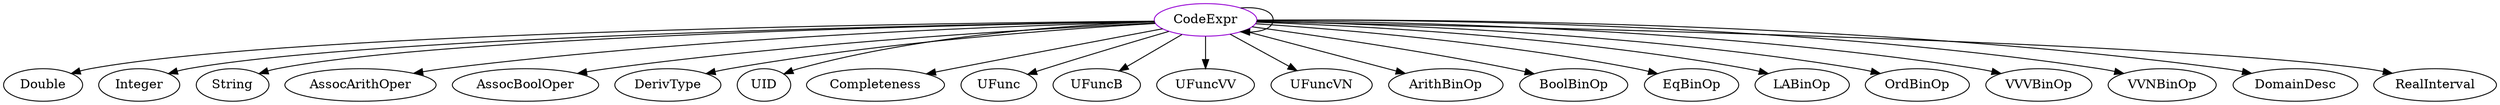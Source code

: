 digraph codeexpr{
CodeExpr -> Double;
CodeExpr -> CodeExpr;
CodeExpr -> Integer;
CodeExpr -> String;
CodeExpr -> AssocArithOper;
CodeExpr -> AssocBoolOper;
CodeExpr -> DerivType;
CodeExpr -> UID;
CodeExpr -> Completeness;
CodeExpr -> UFunc;
CodeExpr -> UFuncB;
CodeExpr -> UFuncVV;
CodeExpr -> UFuncVN;
CodeExpr -> ArithBinOp;
CodeExpr -> BoolBinOp;
CodeExpr -> EqBinOp;
CodeExpr -> LABinOp;
CodeExpr -> OrdBinOp;
CodeExpr -> VVVBinOp;
CodeExpr -> VVNBinOp;
CodeExpr -> DomainDesc;
CodeExpr -> RealInterval;
CodeExpr	[shape=oval, color=darkviolet, label=CodeExpr];
}
